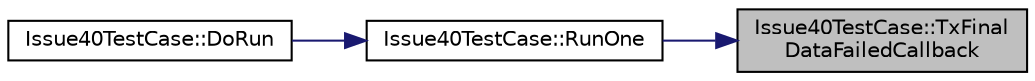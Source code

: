 digraph "Issue40TestCase::TxFinalDataFailedCallback"
{
 // LATEX_PDF_SIZE
  edge [fontname="Helvetica",fontsize="10",labelfontname="Helvetica",labelfontsize="10"];
  node [fontname="Helvetica",fontsize="10",shape=record];
  rankdir="RL";
  Node1 [label="Issue40TestCase::TxFinal\lDataFailedCallback",height=0.2,width=0.4,color="black", fillcolor="grey75", style="filled", fontcolor="black",tooltip="Transmit final data failed function."];
  Node1 -> Node2 [dir="back",color="midnightblue",fontsize="10",style="solid",fontname="Helvetica"];
  Node2 [label="Issue40TestCase::RunOne",height=0.2,width=0.4,color="black", fillcolor="white", style="filled",URL="$class_issue40_test_case.html#a0be6a572bf0e4326e49d9ebe8f90e0c4",tooltip="Run one function."];
  Node2 -> Node3 [dir="back",color="midnightblue",fontsize="10",style="solid",fontname="Helvetica"];
  Node3 [label="Issue40TestCase::DoRun",height=0.2,width=0.4,color="black", fillcolor="white", style="filled",URL="$class_issue40_test_case.html#aac4e1aa8a045a2dd086283930929d10a",tooltip="Implementation to actually run this TestCase."];
}
